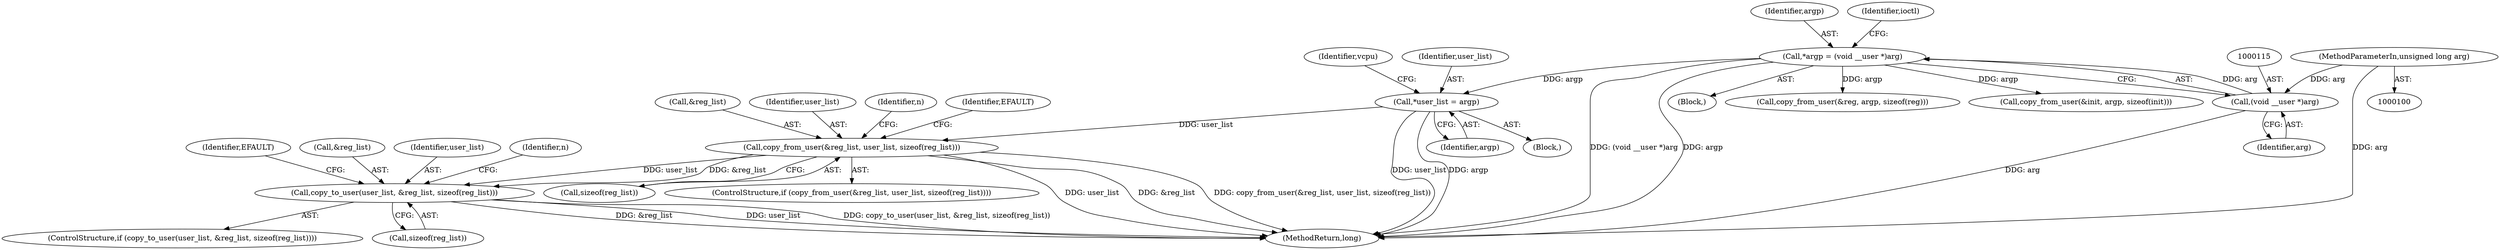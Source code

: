 digraph "0_linux_e8180dcaa8470ceca21109f143876fdcd9fe050a@API" {
"1000213" [label="(Call,copy_to_user(user_list, &reg_list, sizeof(reg_list)))"];
"1000192" [label="(Call,copy_from_user(&reg_list, user_list, sizeof(reg_list)))"];
"1000178" [label="(Call,*user_list = argp)"];
"1000112" [label="(Call,*argp = (void __user *)arg)"];
"1000114" [label="(Call,(void __user *)arg)"];
"1000103" [label="(MethodParameterIn,unsigned long arg)"];
"1000193" [label="(Call,&reg_list)"];
"1000241" [label="(MethodReturn,long)"];
"1000195" [label="(Identifier,user_list)"];
"1000104" [label="(Block,)"];
"1000151" [label="(Call,copy_from_user(&reg, argp, sizeof(reg)))"];
"1000187" [label="(Identifier,vcpu)"];
"1000179" [label="(Identifier,user_list)"];
"1000124" [label="(Call,copy_from_user(&init, argp, sizeof(init)))"];
"1000114" [label="(Call,(void __user *)arg)"];
"1000178" [label="(Call,*user_list = argp)"];
"1000113" [label="(Identifier,argp)"];
"1000112" [label="(Call,*argp = (void __user *)arg)"];
"1000103" [label="(MethodParameterIn,unsigned long arg)"];
"1000221" [label="(Identifier,EFAULT)"];
"1000180" [label="(Identifier,argp)"];
"1000196" [label="(Call,sizeof(reg_list))"];
"1000202" [label="(Identifier,n)"];
"1000116" [label="(Identifier,arg)"];
"1000215" [label="(Call,&reg_list)"];
"1000176" [label="(Block,)"];
"1000118" [label="(Identifier,ioctl)"];
"1000200" [label="(Identifier,EFAULT)"];
"1000214" [label="(Identifier,user_list)"];
"1000212" [label="(ControlStructure,if (copy_to_user(user_list, &reg_list, sizeof(reg_list))))"];
"1000213" [label="(Call,copy_to_user(user_list, &reg_list, sizeof(reg_list)))"];
"1000217" [label="(Call,sizeof(reg_list))"];
"1000224" [label="(Identifier,n)"];
"1000191" [label="(ControlStructure,if (copy_from_user(&reg_list, user_list, sizeof(reg_list))))"];
"1000192" [label="(Call,copy_from_user(&reg_list, user_list, sizeof(reg_list)))"];
"1000213" -> "1000212"  [label="AST: "];
"1000213" -> "1000217"  [label="CFG: "];
"1000214" -> "1000213"  [label="AST: "];
"1000215" -> "1000213"  [label="AST: "];
"1000217" -> "1000213"  [label="AST: "];
"1000221" -> "1000213"  [label="CFG: "];
"1000224" -> "1000213"  [label="CFG: "];
"1000213" -> "1000241"  [label="DDG: &reg_list"];
"1000213" -> "1000241"  [label="DDG: user_list"];
"1000213" -> "1000241"  [label="DDG: copy_to_user(user_list, &reg_list, sizeof(reg_list))"];
"1000192" -> "1000213"  [label="DDG: user_list"];
"1000192" -> "1000213"  [label="DDG: &reg_list"];
"1000192" -> "1000191"  [label="AST: "];
"1000192" -> "1000196"  [label="CFG: "];
"1000193" -> "1000192"  [label="AST: "];
"1000195" -> "1000192"  [label="AST: "];
"1000196" -> "1000192"  [label="AST: "];
"1000200" -> "1000192"  [label="CFG: "];
"1000202" -> "1000192"  [label="CFG: "];
"1000192" -> "1000241"  [label="DDG: user_list"];
"1000192" -> "1000241"  [label="DDG: &reg_list"];
"1000192" -> "1000241"  [label="DDG: copy_from_user(&reg_list, user_list, sizeof(reg_list))"];
"1000178" -> "1000192"  [label="DDG: user_list"];
"1000178" -> "1000176"  [label="AST: "];
"1000178" -> "1000180"  [label="CFG: "];
"1000179" -> "1000178"  [label="AST: "];
"1000180" -> "1000178"  [label="AST: "];
"1000187" -> "1000178"  [label="CFG: "];
"1000178" -> "1000241"  [label="DDG: user_list"];
"1000178" -> "1000241"  [label="DDG: argp"];
"1000112" -> "1000178"  [label="DDG: argp"];
"1000112" -> "1000104"  [label="AST: "];
"1000112" -> "1000114"  [label="CFG: "];
"1000113" -> "1000112"  [label="AST: "];
"1000114" -> "1000112"  [label="AST: "];
"1000118" -> "1000112"  [label="CFG: "];
"1000112" -> "1000241"  [label="DDG: (void __user *)arg"];
"1000112" -> "1000241"  [label="DDG: argp"];
"1000114" -> "1000112"  [label="DDG: arg"];
"1000112" -> "1000124"  [label="DDG: argp"];
"1000112" -> "1000151"  [label="DDG: argp"];
"1000114" -> "1000116"  [label="CFG: "];
"1000115" -> "1000114"  [label="AST: "];
"1000116" -> "1000114"  [label="AST: "];
"1000114" -> "1000241"  [label="DDG: arg"];
"1000103" -> "1000114"  [label="DDG: arg"];
"1000103" -> "1000100"  [label="AST: "];
"1000103" -> "1000241"  [label="DDG: arg"];
}
